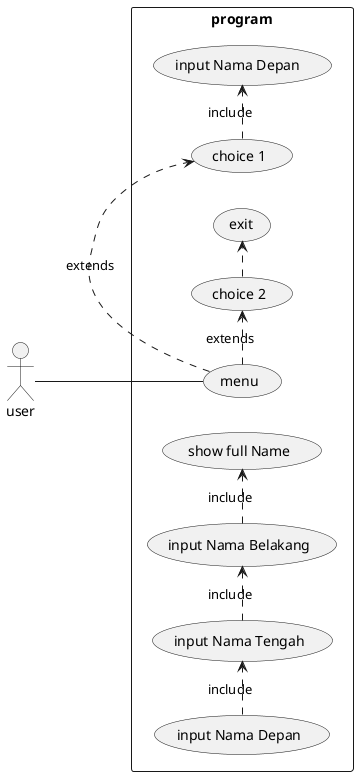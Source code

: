 @startuml sample

left to right direction
skinparam packageStyle rect
actor user
rectangle program{
    user -- (menu)
    (menu) .> (choice 1) : extends
    (menu) .> (choice 2) : extends
    (choice 2) .> (exit)
    (choice 1) .> (input Nama Depan ) :include
    (input Nama Depan) ._> (input Nama Tengah) :include
    (input Nama Tengah) ._> (input Nama Belakang) :include
    (input Nama Belakang) ._> (show full Name) :include
}

@enduml
